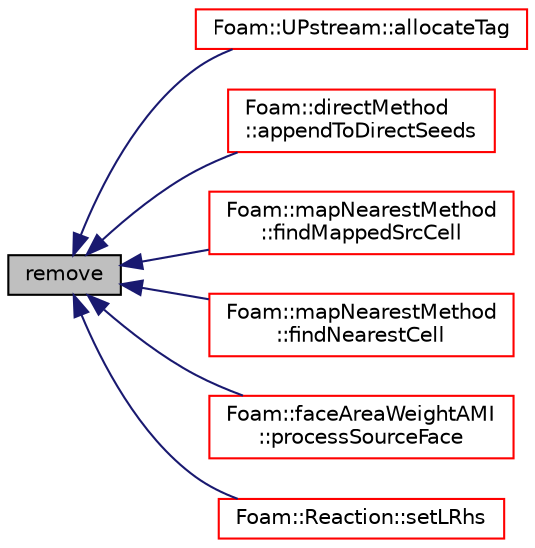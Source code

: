 digraph "remove"
{
  bgcolor="transparent";
  edge [fontname="Helvetica",fontsize="10",labelfontname="Helvetica",labelfontsize="10"];
  node [fontname="Helvetica",fontsize="10",shape=record];
  rankdir="LR";
  Node1 [label="remove",height=0.2,width=0.4,color="black", fillcolor="grey75", style="filled", fontcolor="black"];
  Node1 -> Node2 [dir="back",color="midnightblue",fontsize="10",style="solid",fontname="Helvetica"];
  Node2 [label="Foam::UPstream::allocateTag",height=0.2,width=0.4,color="red",URL="$a02862.html#a32048e7bef7b8e70bc17a9b5f713895e"];
  Node1 -> Node3 [dir="back",color="midnightblue",fontsize="10",style="solid",fontname="Helvetica"];
  Node3 [label="Foam::directMethod\l::appendToDirectSeeds",height=0.2,width=0.4,color="red",URL="$a00550.html#a620415a63abce856847d7bba891ae96a",tooltip="Append to list of src mesh seed indices. "];
  Node1 -> Node4 [dir="back",color="midnightblue",fontsize="10",style="solid",fontname="Helvetica"];
  Node4 [label="Foam::mapNearestMethod\l::findMappedSrcCell",height=0.2,width=0.4,color="red",URL="$a01440.html#a5b312d6ca8d20d9bac44807d892cd325",tooltip="Find a source cell mapped to target cell tgtCelli. "];
  Node1 -> Node5 [dir="back",color="midnightblue",fontsize="10",style="solid",fontname="Helvetica"];
  Node5 [label="Foam::mapNearestMethod\l::findNearestCell",height=0.2,width=0.4,color="red",URL="$a01440.html#ad0623333b8d617a6055c59b3238d797e",tooltip="Find the nearest cell on mesh2 for cell1 on mesh1. "];
  Node1 -> Node6 [dir="back",color="midnightblue",fontsize="10",style="solid",fontname="Helvetica"];
  Node6 [label="Foam::faceAreaWeightAMI\l::processSourceFace",height=0.2,width=0.4,color="red",URL="$a00728.html#a7e5332841dc7da9ee8e89a6552bc5fd2",tooltip="Determine overlap contributions for source face srcFacei. "];
  Node1 -> Node7 [dir="back",color="midnightblue",fontsize="10",style="solid",fontname="Helvetica"];
  Node7 [label="Foam::Reaction::setLRhs",height=0.2,width=0.4,color="red",URL="$a02141.html#a5ff69c41b3345ee1f99e8bf85967b433",tooltip="Construct the left- and right-hand-side reaction coefficients. "];
}
